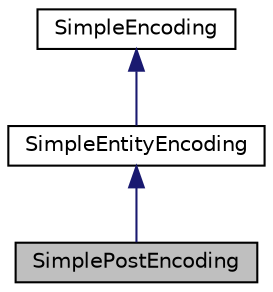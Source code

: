 digraph "SimplePostEncoding"
{
  edge [fontname="Helvetica",fontsize="10",labelfontname="Helvetica",labelfontsize="10"];
  node [fontname="Helvetica",fontsize="10",shape=record];
  Node1 [label="SimplePostEncoding",height=0.2,width=0.4,color="black", fillcolor="grey75", style="filled" fontcolor="black"];
  Node2 -> Node1 [dir="back",color="midnightblue",fontsize="10",style="solid",fontname="Helvetica"];
  Node2 [label="SimpleEntityEncoding",height=0.2,width=0.4,color="black", fillcolor="white", style="filled",URL="$class_simple_entity_encoding.html"];
  Node3 -> Node2 [dir="back",color="midnightblue",fontsize="10",style="solid",fontname="Helvetica"];
  Node3 [label="SimpleEncoding",height=0.2,width=0.4,color="black", fillcolor="white", style="filled",URL="$class_simple_encoding.html"];
}
